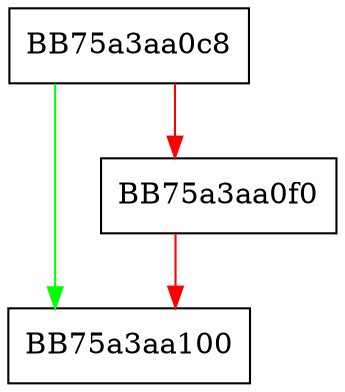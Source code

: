 digraph _Change_array {
  node [shape="box"];
  graph [splines=ortho];
  BB75a3aa0c8 -> BB75a3aa100 [color="green"];
  BB75a3aa0c8 -> BB75a3aa0f0 [color="red"];
  BB75a3aa0f0 -> BB75a3aa100 [color="red"];
}